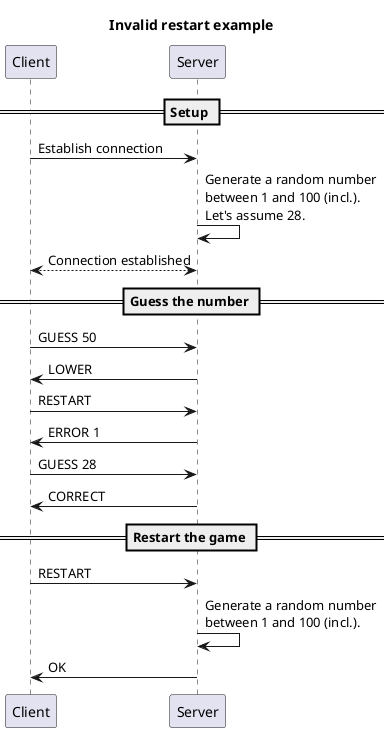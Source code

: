 @startuml invalid-restart

title "Invalid restart example"

participant "Client" as c
participant "Server" as s

== Setup ==

c->s : Establish connection
s->s: Generate a random number\nbetween 1 and 100 (incl.).\nLet's assume 28.
c<-->s : Connection established

== Guess the number ==

c->s: GUESS 50
s->c: LOWER

c->s: RESTART
s->c: ERROR 1

c->s: GUESS 28
s->c: CORRECT

== Restart the game ==

c->s: RESTART
s->s: Generate a random number\nbetween 1 and 100 (incl.).
s->c: OK
@enduml
